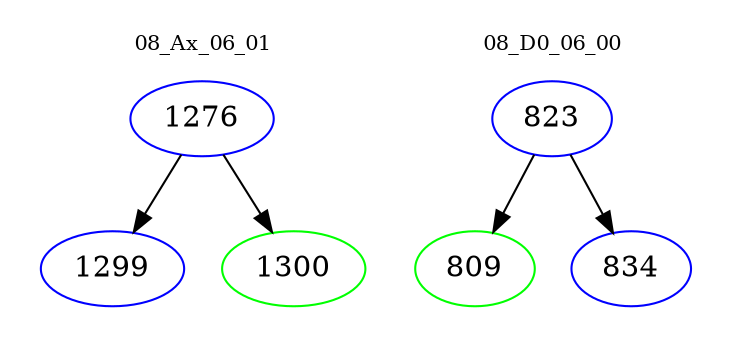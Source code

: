 digraph{
subgraph cluster_0 {
color = white
label = "08_Ax_06_01";
fontsize=10;
T0_1276 [label="1276", color="blue"]
T0_1276 -> T0_1299 [color="black"]
T0_1299 [label="1299", color="blue"]
T0_1276 -> T0_1300 [color="black"]
T0_1300 [label="1300", color="green"]
}
subgraph cluster_1 {
color = white
label = "08_D0_06_00";
fontsize=10;
T1_823 [label="823", color="blue"]
T1_823 -> T1_809 [color="black"]
T1_809 [label="809", color="green"]
T1_823 -> T1_834 [color="black"]
T1_834 [label="834", color="blue"]
}
}
